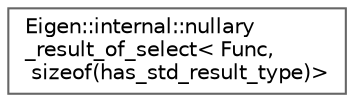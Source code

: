 digraph "Graphical Class Hierarchy"
{
 // LATEX_PDF_SIZE
  bgcolor="transparent";
  edge [fontname=Helvetica,fontsize=10,labelfontname=Helvetica,labelfontsize=10];
  node [fontname=Helvetica,fontsize=10,shape=box,height=0.2,width=0.4];
  rankdir="LR";
  Node0 [id="Node000000",label="Eigen::internal::nullary\l_result_of_select\< Func,\l sizeof(has_std_result_type)\>",height=0.2,width=0.4,color="grey40", fillcolor="white", style="filled",URL="$structEigen_1_1internal_1_1nullary__result__of__select_3_01Func_00_01sizeof_07has__std__result__type_08_4.html",tooltip=" "];
}
